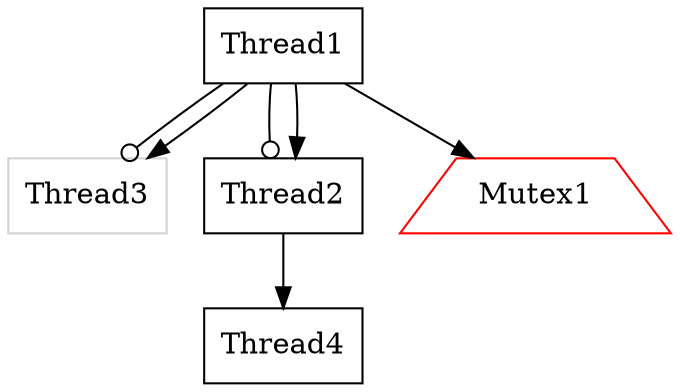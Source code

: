 digraph G {
graph[page="8,10"];
graph[center=1];
Thread4 [shape=box,color=black];
Thread3 [shape=box,color=lightgray];
Thread1 [shape=box,color=black];
Thread1 -> Thread2 [arrowhead=odot];
Thread1 -> Thread3 [arrowhead=odot];
Thread1 -> Thread3 [arrowhead=normal];
Thread1 -> Mutex1 [arrowhead=normal,color=black];
Thread1 -> Thread2 [arrowhead=normal];
Mutex1 [shape=trapezium,color=red];
Thread2 [shape=box,color=black];
Thread2 -> Thread4 [arrowhead=normal];
}